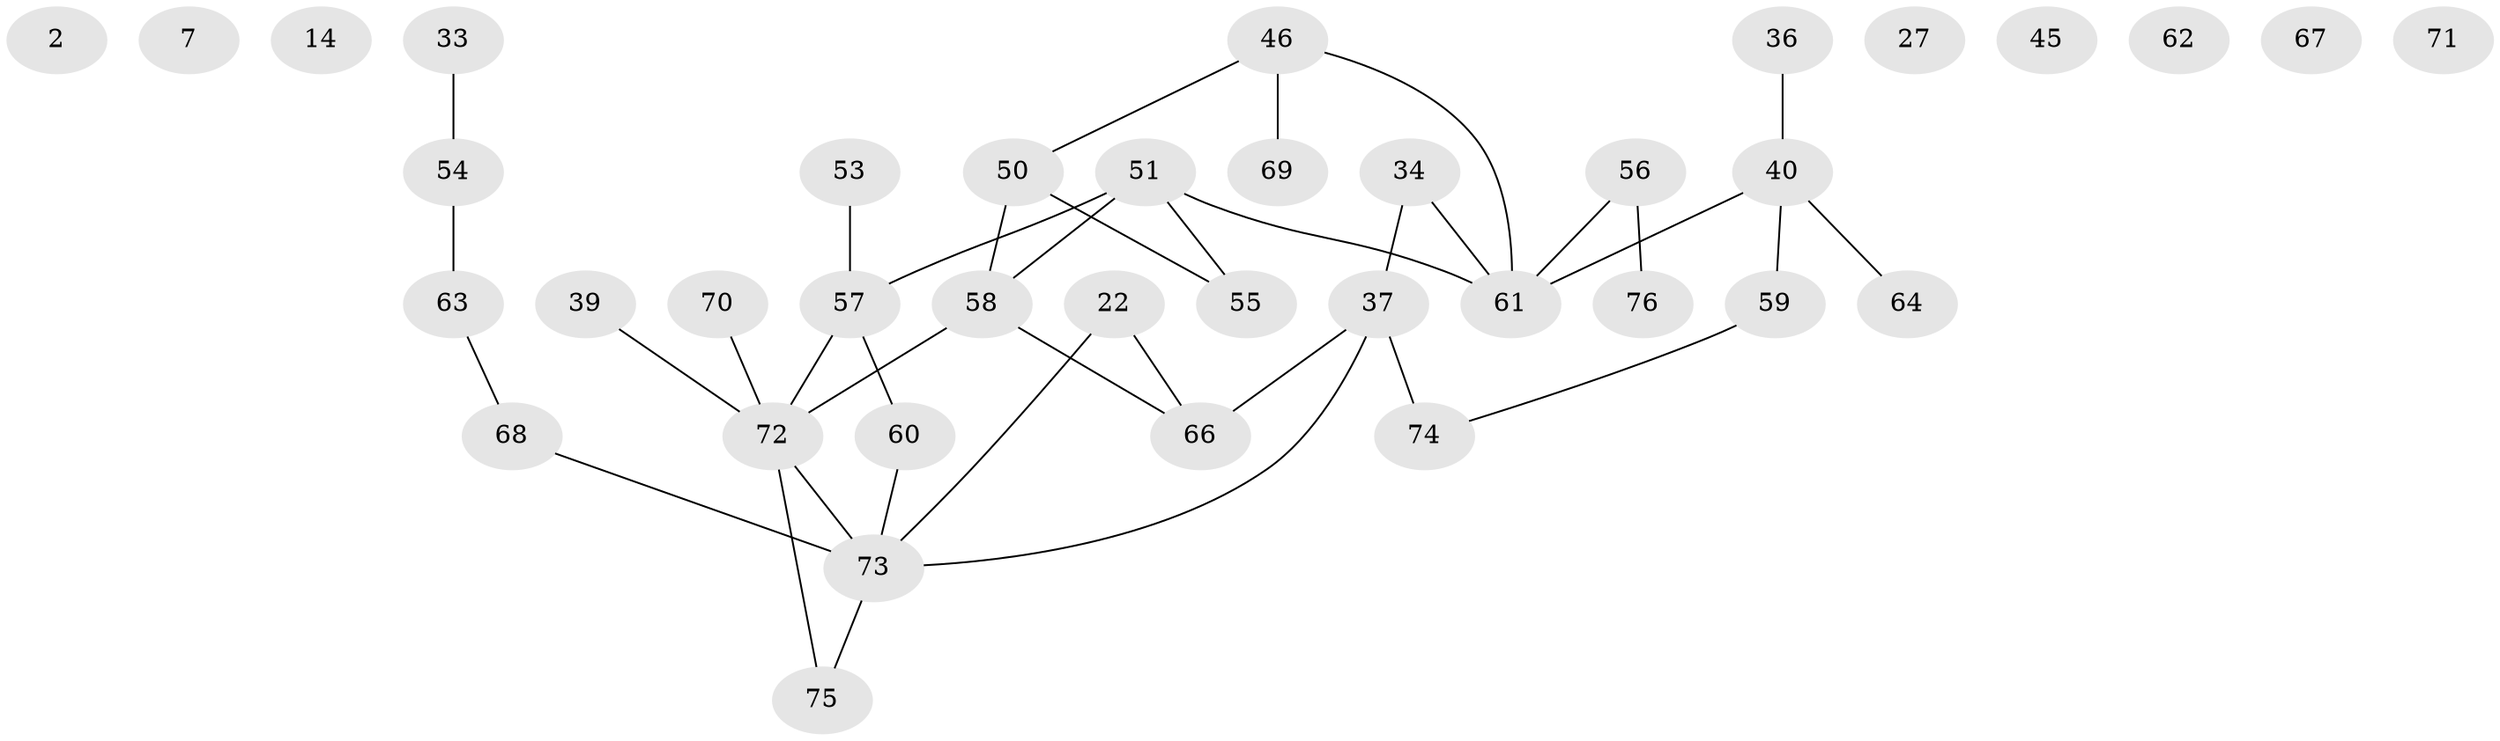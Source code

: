 // original degree distribution, {3: 0.2631578947368421, 0: 0.09210526315789473, 1: 0.2236842105263158, 2: 0.2894736842105263, 4: 0.09210526315789473, 5: 0.039473684210526314}
// Generated by graph-tools (version 1.1) at 2025/40/03/09/25 04:40:09]
// undirected, 38 vertices, 38 edges
graph export_dot {
graph [start="1"]
  node [color=gray90,style=filled];
  2;
  7;
  14 [super="+5"];
  22;
  27;
  33;
  34 [super="+10"];
  36 [super="+3"];
  37;
  39;
  40 [super="+8+35+21"];
  45;
  46;
  50 [super="+32"];
  51 [super="+1+11+24"];
  53;
  54 [super="+41"];
  55 [super="+19"];
  56 [super="+6+29+31"];
  57 [super="+23"];
  58 [super="+38"];
  59 [super="+43"];
  60;
  61 [super="+28+44"];
  62;
  63;
  64 [super="+26"];
  66 [super="+42"];
  67;
  68 [super="+15+48"];
  69;
  70;
  71;
  72 [super="+52"];
  73 [super="+65"];
  74;
  75 [super="+12+47"];
  76;
  22 -- 66;
  22 -- 73;
  33 -- 54;
  34 -- 37;
  34 -- 61;
  36 -- 40;
  37 -- 66 [weight=2];
  37 -- 74;
  37 -- 73;
  39 -- 72;
  40 -- 61;
  40 -- 64 [weight=2];
  40 -- 59;
  46 -- 50 [weight=2];
  46 -- 61 [weight=2];
  46 -- 69;
  50 -- 58;
  50 -- 55;
  51 -- 61;
  51 -- 57;
  51 -- 55;
  51 -- 58;
  53 -- 57;
  54 -- 63 [weight=2];
  56 -- 76;
  56 -- 61;
  57 -- 60;
  57 -- 72;
  58 -- 72;
  58 -- 66;
  59 -- 74;
  60 -- 73;
  63 -- 68;
  68 -- 73;
  70 -- 72;
  72 -- 73 [weight=2];
  72 -- 75;
  73 -- 75;
}
